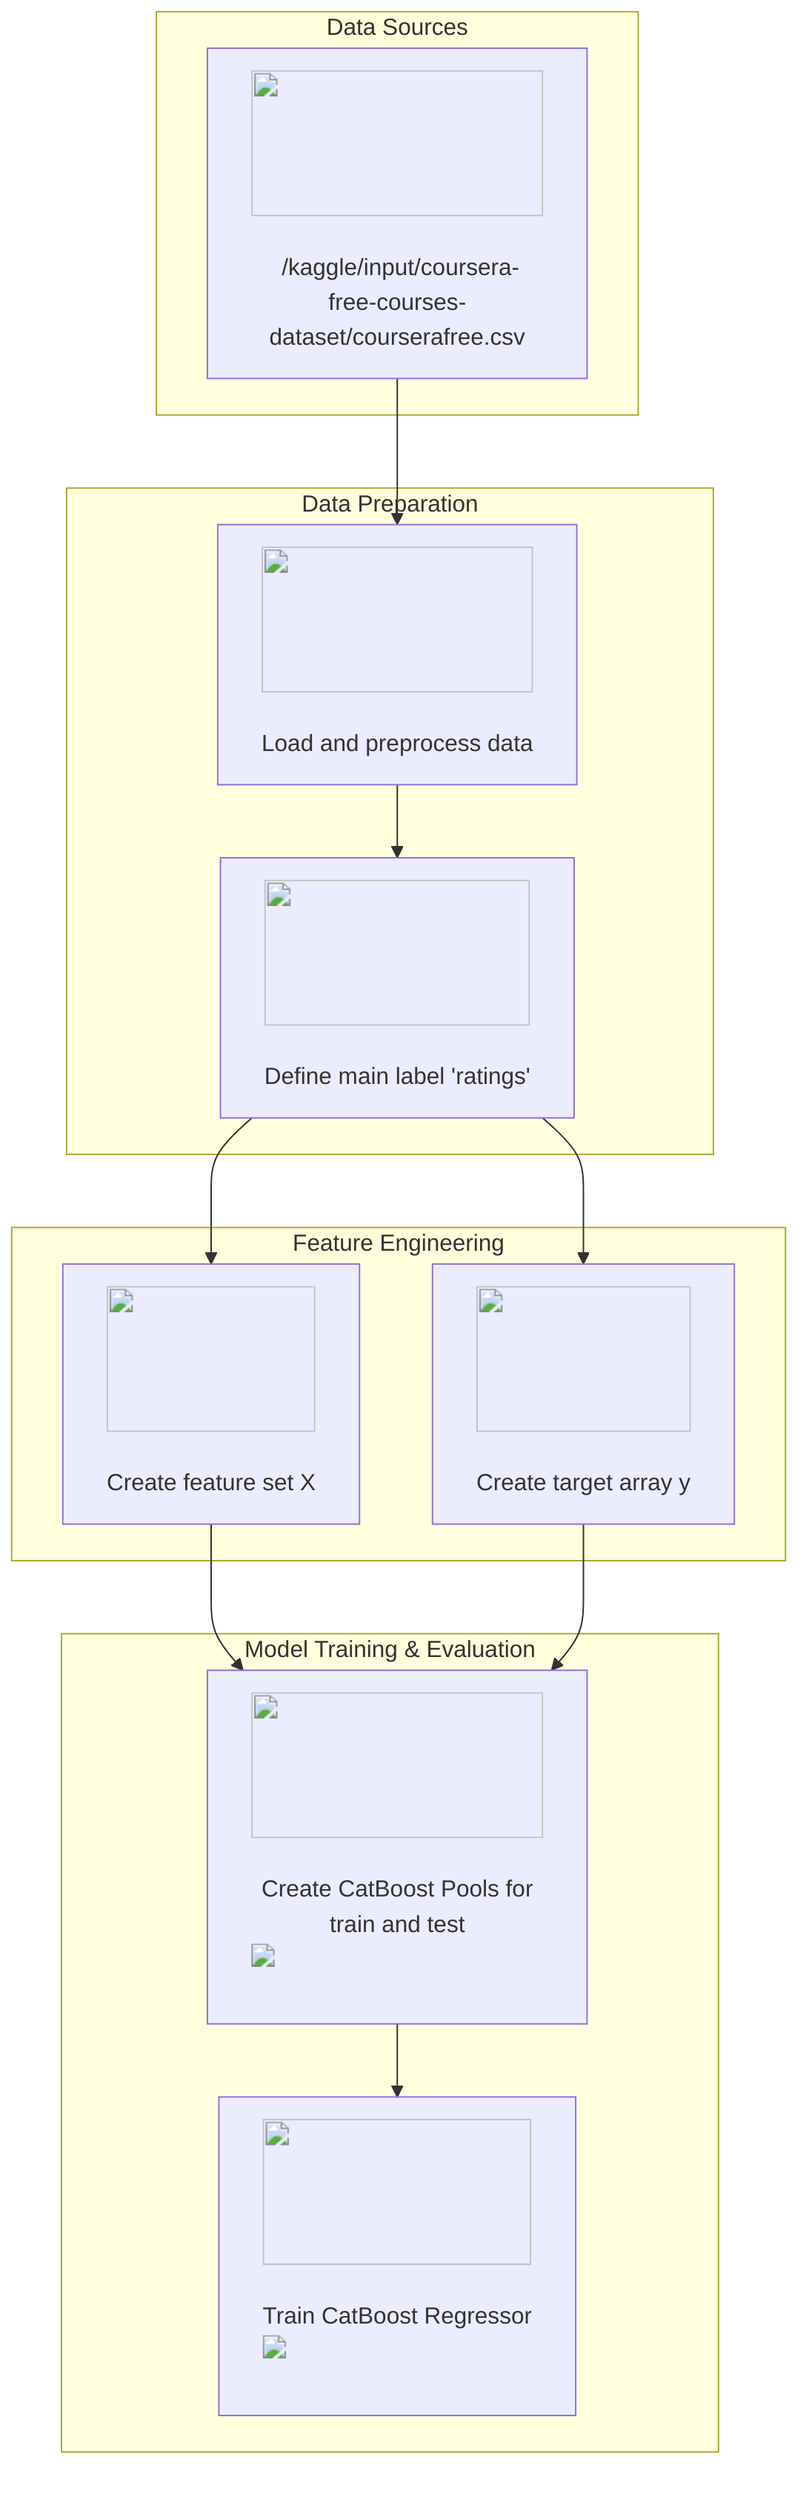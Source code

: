 flowchart TD
    subgraph DataSources[Data Sources]
        A["<img src='icons/file.svg' width=100 height=100/> <br/> /kaggle/input/coursera-free-courses-dataset/courserafree.csv"]
    end
    
    subgraph DataPreparation[Data Preparation]
        B["<img src='icons/column_split.svg' width=100 height=100/> <br/> Load and preprocess data"]
        C["<img src='icons/column_split.svg' width=100 height=100/> <br/> Define main label 'ratings'"]
    end
    
    subgraph FeatureEngineering[Feature Engineering]
        D["<img src='icons/column_split.svg' width=100 height=100/> <br/> Create feature set X"]
        E["<img src='icons/column_split.svg' width=100 height=100/> <br/> Create target array y"]
    end

    subgraph ModelTraining[Model Training & Evaluation]
        F["<img src='icons/brain.svg' width=100 height=100/> <br/> Create CatBoost Pools for train and test
<img src='dummy_plots/lineplot_template.svg'/> <br/>"]
        G["<img src='icons/brain.svg' width=100 height=100/> <br/> Train CatBoost Regressor
<img src='dummy_plots/lineplot_template.svg'/> <br/>"]
    end

    A --> B
    B --> C
    C --> D
    C --> E
    D --> F
    E --> F
    F --> G

    %% Comments
    %% A: Source data containing course details
    %% B: Loading and initial preprocessing of data
    %% C: Identification of label for predictions
    %% D: Feature set used for training models
    %% E: Target variable (ratings) for predictions
    %% F: Data split into pools for training and testing
    %% G: Training process of CatBoost Regressor model with specified hyperparameters